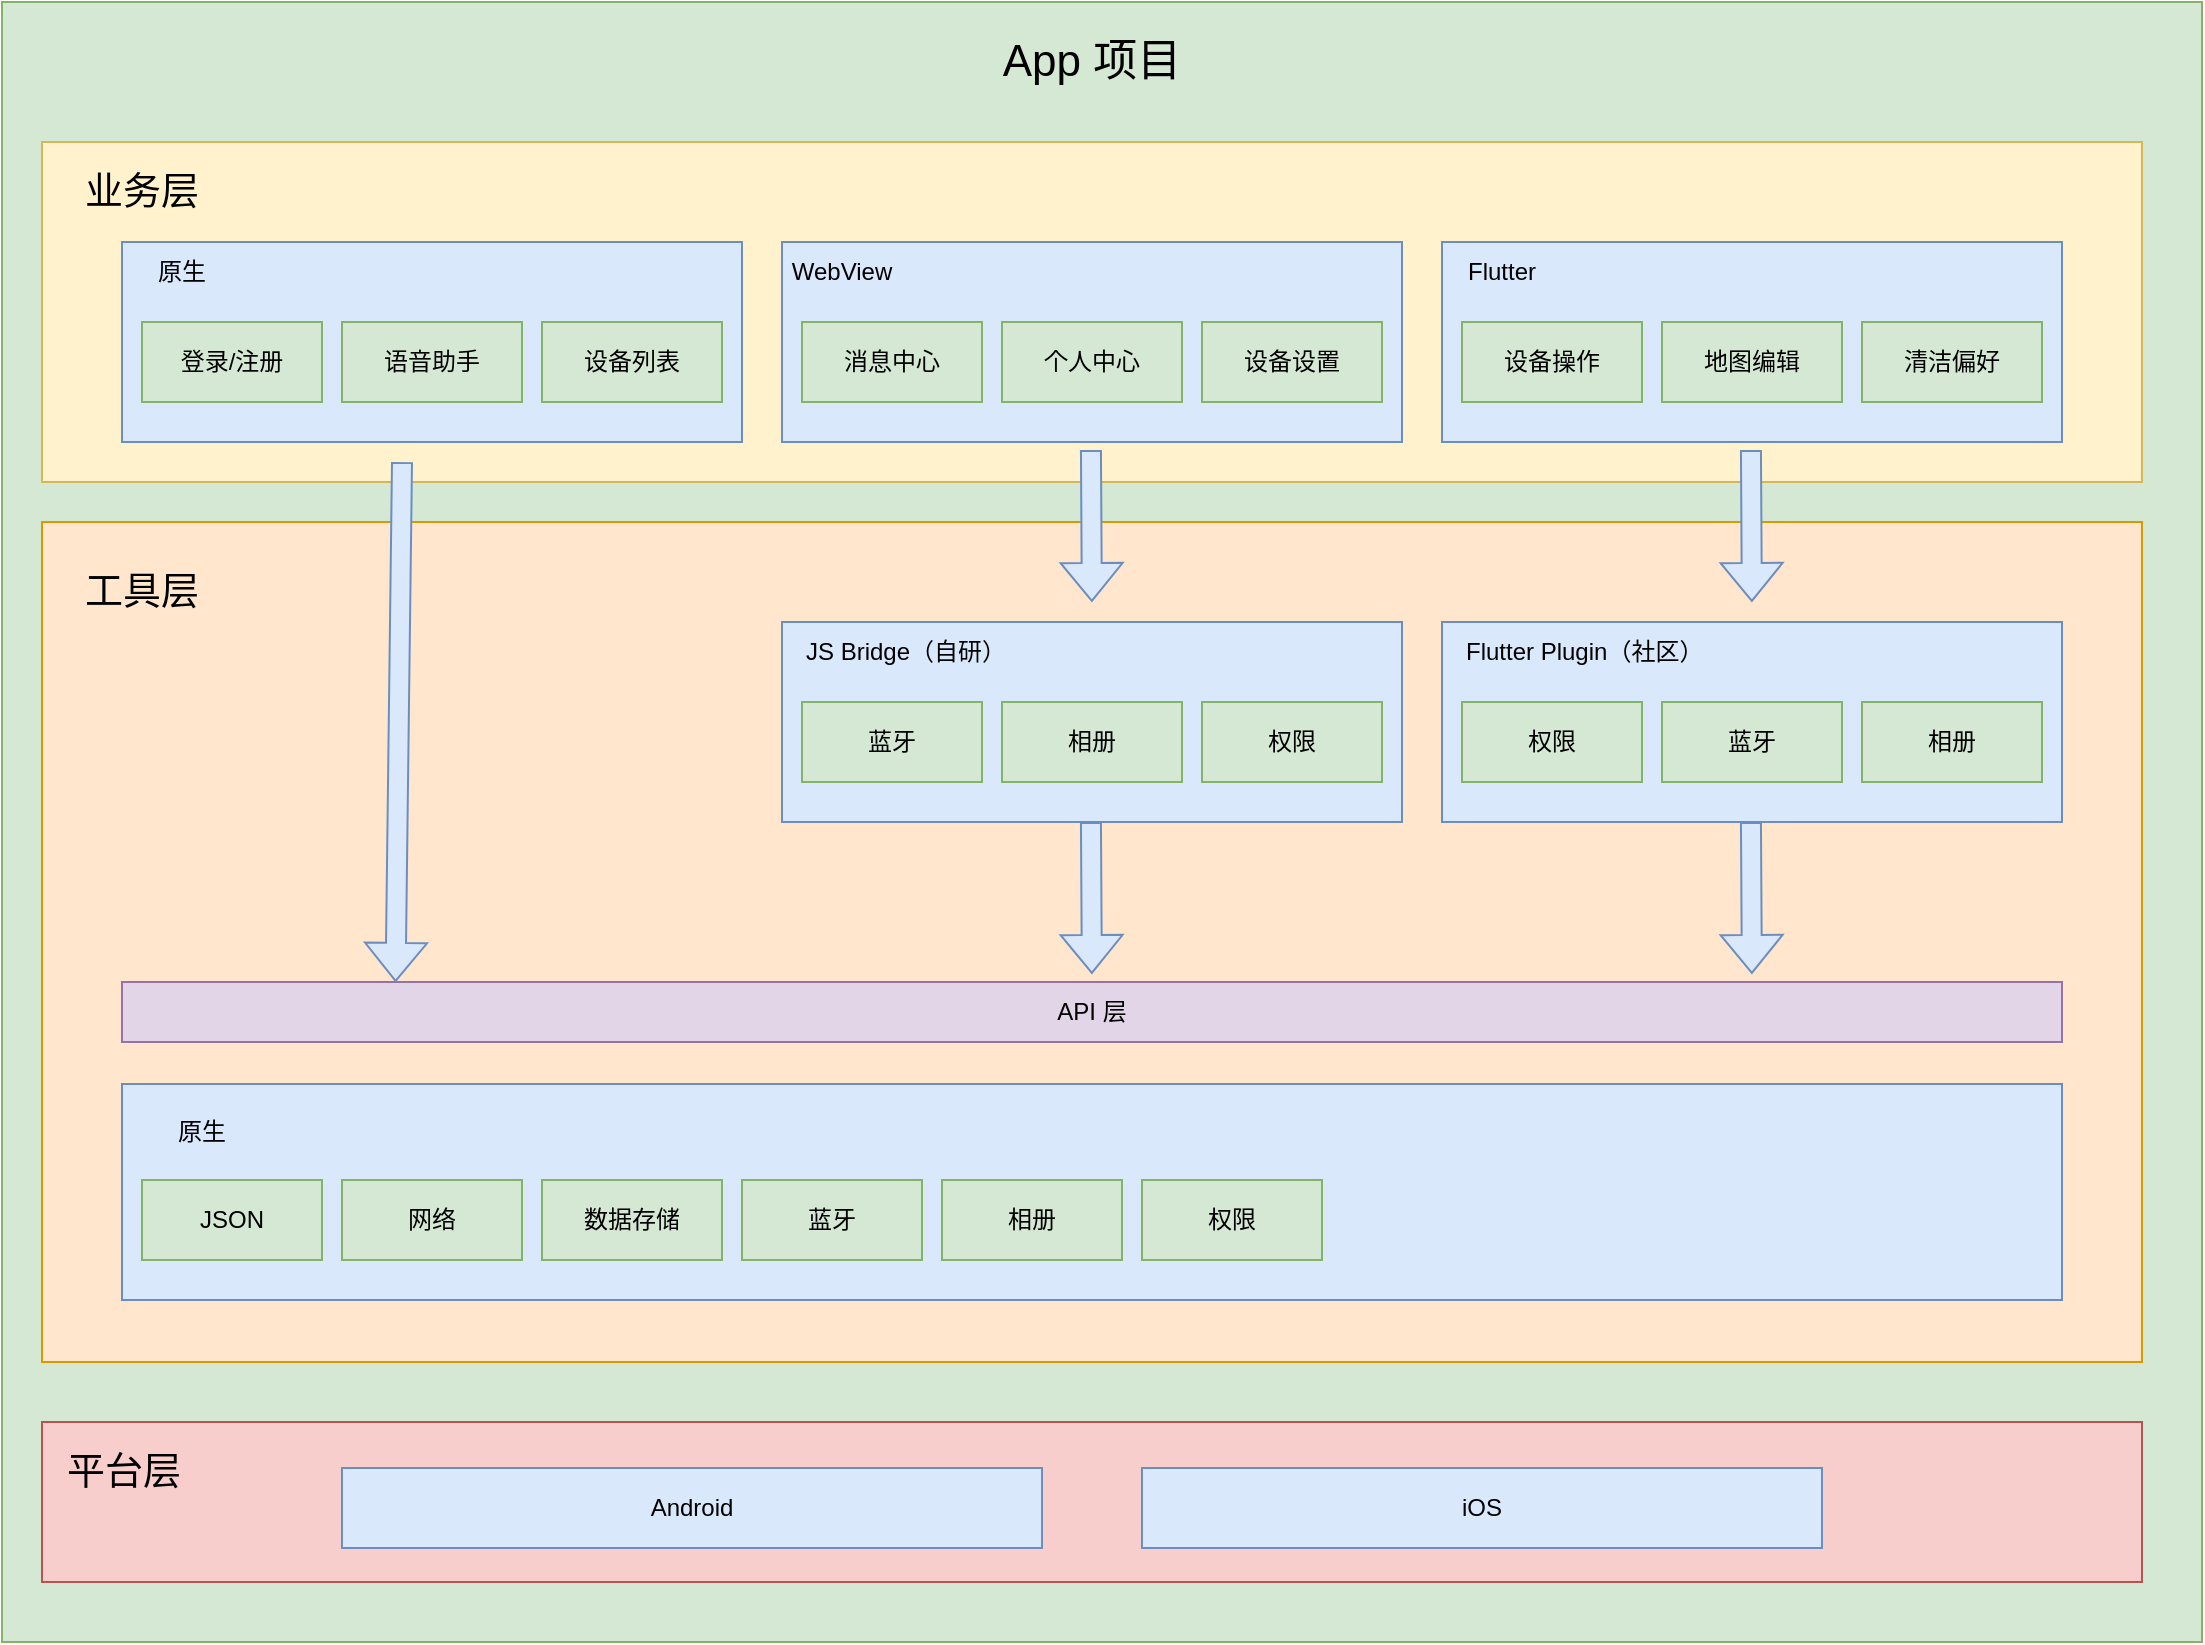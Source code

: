 <mxfile version="24.8.3">
  <diagram name="第 1 页" id="Z8xYini_XuiqTGqCpHx-">
    <mxGraphModel dx="1495" dy="709" grid="1" gridSize="10" guides="1" tooltips="1" connect="1" arrows="1" fold="1" page="1" pageScale="1" pageWidth="827" pageHeight="1169" math="0" shadow="0">
      <root>
        <mxCell id="0" />
        <mxCell id="1" parent="0" />
        <mxCell id="tHcS1nk9AaArtj_LRRRM-107" value="" style="rounded=0;whiteSpace=wrap;html=1;fillColor=#d5e8d4;strokeColor=#82b366;" vertex="1" parent="1">
          <mxGeometry x="60" width="1100" height="820" as="geometry" />
        </mxCell>
        <mxCell id="tHcS1nk9AaArtj_LRRRM-103" value="" style="group" vertex="1" connectable="0" parent="1">
          <mxGeometry x="80" y="70" width="1050" height="610" as="geometry" />
        </mxCell>
        <mxCell id="tHcS1nk9AaArtj_LRRRM-91" value="" style="rounded=0;whiteSpace=wrap;html=1;fillColor=#fff2cc;strokeColor=#d6b656;" vertex="1" parent="tHcS1nk9AaArtj_LRRRM-103">
          <mxGeometry width="1050" height="170" as="geometry" />
        </mxCell>
        <mxCell id="tHcS1nk9AaArtj_LRRRM-67" value="" style="group" vertex="1" connectable="0" parent="tHcS1nk9AaArtj_LRRRM-103">
          <mxGeometry x="40" y="50" width="310" height="100" as="geometry" />
        </mxCell>
        <mxCell id="tHcS1nk9AaArtj_LRRRM-1" value="" style="rounded=0;whiteSpace=wrap;html=1;fillColor=#dae8fc;strokeColor=#6c8ebf;container=0;" vertex="1" parent="tHcS1nk9AaArtj_LRRRM-67">
          <mxGeometry width="310" height="100" as="geometry" />
        </mxCell>
        <mxCell id="tHcS1nk9AaArtj_LRRRM-2" value="原生" style="text;html=1;align=center;verticalAlign=middle;whiteSpace=wrap;rounded=0;" vertex="1" parent="tHcS1nk9AaArtj_LRRRM-67">
          <mxGeometry width="60" height="30" as="geometry" />
        </mxCell>
        <mxCell id="tHcS1nk9AaArtj_LRRRM-3" value="登录/注册" style="rounded=0;whiteSpace=wrap;html=1;fillColor=#d5e8d4;strokeColor=#82b366;" vertex="1" parent="tHcS1nk9AaArtj_LRRRM-67">
          <mxGeometry x="10" y="40" width="90" height="40" as="geometry" />
        </mxCell>
        <mxCell id="tHcS1nk9AaArtj_LRRRM-4" value="语音助手" style="rounded=0;whiteSpace=wrap;html=1;fillColor=#d5e8d4;strokeColor=#82b366;" vertex="1" parent="tHcS1nk9AaArtj_LRRRM-67">
          <mxGeometry x="110" y="40" width="90" height="40" as="geometry" />
        </mxCell>
        <mxCell id="tHcS1nk9AaArtj_LRRRM-5" value="设备列表" style="rounded=0;whiteSpace=wrap;html=1;fillColor=#d5e8d4;strokeColor=#82b366;" vertex="1" parent="tHcS1nk9AaArtj_LRRRM-67">
          <mxGeometry x="210" y="40" width="90" height="40" as="geometry" />
        </mxCell>
        <mxCell id="tHcS1nk9AaArtj_LRRRM-68" value="" style="group" vertex="1" connectable="0" parent="tHcS1nk9AaArtj_LRRRM-103">
          <mxGeometry x="370" y="50" width="310" height="100" as="geometry" />
        </mxCell>
        <mxCell id="tHcS1nk9AaArtj_LRRRM-69" value="" style="rounded=0;whiteSpace=wrap;html=1;fillColor=#dae8fc;strokeColor=#6c8ebf;container=0;" vertex="1" parent="tHcS1nk9AaArtj_LRRRM-68">
          <mxGeometry width="310" height="100" as="geometry" />
        </mxCell>
        <mxCell id="tHcS1nk9AaArtj_LRRRM-70" value="WebView" style="text;html=1;align=center;verticalAlign=middle;whiteSpace=wrap;rounded=0;" vertex="1" parent="tHcS1nk9AaArtj_LRRRM-68">
          <mxGeometry width="60" height="30" as="geometry" />
        </mxCell>
        <mxCell id="tHcS1nk9AaArtj_LRRRM-71" value="消息中心" style="rounded=0;whiteSpace=wrap;html=1;fillColor=#d5e8d4;strokeColor=#82b366;" vertex="1" parent="tHcS1nk9AaArtj_LRRRM-68">
          <mxGeometry x="10" y="40" width="90" height="40" as="geometry" />
        </mxCell>
        <mxCell id="tHcS1nk9AaArtj_LRRRM-72" value="个人中心" style="rounded=0;whiteSpace=wrap;html=1;fillColor=#d5e8d4;strokeColor=#82b366;" vertex="1" parent="tHcS1nk9AaArtj_LRRRM-68">
          <mxGeometry x="110" y="40" width="90" height="40" as="geometry" />
        </mxCell>
        <mxCell id="tHcS1nk9AaArtj_LRRRM-73" value="设备设置" style="rounded=0;whiteSpace=wrap;html=1;fillColor=#d5e8d4;strokeColor=#82b366;" vertex="1" parent="tHcS1nk9AaArtj_LRRRM-68">
          <mxGeometry x="210" y="40" width="90" height="40" as="geometry" />
        </mxCell>
        <mxCell id="tHcS1nk9AaArtj_LRRRM-74" value="" style="group" vertex="1" connectable="0" parent="tHcS1nk9AaArtj_LRRRM-103">
          <mxGeometry x="700" y="50" width="310" height="100" as="geometry" />
        </mxCell>
        <mxCell id="tHcS1nk9AaArtj_LRRRM-75" value="" style="rounded=0;whiteSpace=wrap;html=1;fillColor=#dae8fc;strokeColor=#6c8ebf;container=0;" vertex="1" parent="tHcS1nk9AaArtj_LRRRM-74">
          <mxGeometry width="310" height="100" as="geometry" />
        </mxCell>
        <mxCell id="tHcS1nk9AaArtj_LRRRM-76" value="Flutter" style="text;html=1;align=center;verticalAlign=middle;whiteSpace=wrap;rounded=0;" vertex="1" parent="tHcS1nk9AaArtj_LRRRM-74">
          <mxGeometry width="60" height="30" as="geometry" />
        </mxCell>
        <mxCell id="tHcS1nk9AaArtj_LRRRM-77" value="设备操作" style="rounded=0;whiteSpace=wrap;html=1;fillColor=#d5e8d4;strokeColor=#82b366;" vertex="1" parent="tHcS1nk9AaArtj_LRRRM-74">
          <mxGeometry x="10" y="40" width="90" height="40" as="geometry" />
        </mxCell>
        <mxCell id="tHcS1nk9AaArtj_LRRRM-78" value="地图编辑" style="rounded=0;whiteSpace=wrap;html=1;fillColor=#d5e8d4;strokeColor=#82b366;" vertex="1" parent="tHcS1nk9AaArtj_LRRRM-74">
          <mxGeometry x="110" y="40" width="90" height="40" as="geometry" />
        </mxCell>
        <mxCell id="tHcS1nk9AaArtj_LRRRM-79" value="清洁偏好" style="rounded=0;whiteSpace=wrap;html=1;fillColor=#d5e8d4;strokeColor=#82b366;" vertex="1" parent="tHcS1nk9AaArtj_LRRRM-74">
          <mxGeometry x="210" y="40" width="90" height="40" as="geometry" />
        </mxCell>
        <mxCell id="tHcS1nk9AaArtj_LRRRM-92" value="业务层" style="text;html=1;align=center;verticalAlign=middle;whiteSpace=wrap;rounded=0;fontSize=19;" vertex="1" parent="tHcS1nk9AaArtj_LRRRM-103">
          <mxGeometry x="20" y="10" width="60" height="30" as="geometry" />
        </mxCell>
        <mxCell id="tHcS1nk9AaArtj_LRRRM-89" value="" style="rounded=0;whiteSpace=wrap;html=1;fillColor=#ffe6cc;strokeColor=#d79b00;" vertex="1" parent="tHcS1nk9AaArtj_LRRRM-103">
          <mxGeometry y="190" width="1050" height="420" as="geometry" />
        </mxCell>
        <mxCell id="tHcS1nk9AaArtj_LRRRM-35" value="" style="rounded=0;whiteSpace=wrap;html=1;fillColor=#dae8fc;strokeColor=#6c8ebf;" vertex="1" parent="tHcS1nk9AaArtj_LRRRM-103">
          <mxGeometry x="700" y="240" width="310" height="100" as="geometry" />
        </mxCell>
        <mxCell id="tHcS1nk9AaArtj_LRRRM-39" value="相册" style="rounded=0;whiteSpace=wrap;html=1;fillColor=#d5e8d4;strokeColor=#82b366;" vertex="1" parent="tHcS1nk9AaArtj_LRRRM-103">
          <mxGeometry x="910" y="280" width="90" height="40" as="geometry" />
        </mxCell>
        <mxCell id="tHcS1nk9AaArtj_LRRRM-38" value="蓝牙" style="rounded=0;whiteSpace=wrap;html=1;fillColor=#d5e8d4;strokeColor=#82b366;" vertex="1" parent="tHcS1nk9AaArtj_LRRRM-103">
          <mxGeometry x="810" y="280" width="90" height="40" as="geometry" />
        </mxCell>
        <mxCell id="tHcS1nk9AaArtj_LRRRM-37" value="权限" style="rounded=0;whiteSpace=wrap;html=1;fillColor=#d5e8d4;strokeColor=#82b366;" vertex="1" parent="tHcS1nk9AaArtj_LRRRM-103">
          <mxGeometry x="710" y="280" width="90" height="40" as="geometry" />
        </mxCell>
        <mxCell id="tHcS1nk9AaArtj_LRRRM-36" value="Flutter Plugin（社区）" style="text;html=1;align=left;verticalAlign=middle;whiteSpace=wrap;rounded=0;" vertex="1" parent="tHcS1nk9AaArtj_LRRRM-103">
          <mxGeometry x="710" y="240" width="280" height="30" as="geometry" />
        </mxCell>
        <mxCell id="tHcS1nk9AaArtj_LRRRM-87" value="" style="shape=flexArrow;endArrow=classic;html=1;rounded=0;entryX=0.16;entryY=0.001;entryDx=0;entryDy=0;entryPerimeter=0;fillColor=#dae8fc;strokeColor=#6c8ebf;" edge="1" parent="tHcS1nk9AaArtj_LRRRM-103">
          <mxGeometry width="50" height="50" relative="1" as="geometry">
            <mxPoint x="524.47" y="154" as="sourcePoint" />
            <mxPoint x="524.94" y="230.0" as="targetPoint" />
          </mxGeometry>
        </mxCell>
        <mxCell id="tHcS1nk9AaArtj_LRRRM-88" value="" style="shape=flexArrow;endArrow=classic;html=1;rounded=0;entryX=0.16;entryY=0.001;entryDx=0;entryDy=0;entryPerimeter=0;fillColor=#dae8fc;strokeColor=#6c8ebf;" edge="1" parent="tHcS1nk9AaArtj_LRRRM-103">
          <mxGeometry width="50" height="50" relative="1" as="geometry">
            <mxPoint x="854.47" y="154" as="sourcePoint" />
            <mxPoint x="854.94" y="230.0" as="targetPoint" />
          </mxGeometry>
        </mxCell>
        <mxCell id="tHcS1nk9AaArtj_LRRRM-56" value="" style="rounded=0;whiteSpace=wrap;html=1;fillColor=#dae8fc;strokeColor=#6c8ebf;" vertex="1" parent="tHcS1nk9AaArtj_LRRRM-103">
          <mxGeometry x="370" y="240" width="310" height="100" as="geometry" />
        </mxCell>
        <mxCell id="tHcS1nk9AaArtj_LRRRM-57" value="JS Bridge（自研）" style="text;html=1;align=left;verticalAlign=middle;whiteSpace=wrap;rounded=0;" vertex="1" parent="tHcS1nk9AaArtj_LRRRM-103">
          <mxGeometry x="380" y="240" width="280" height="30" as="geometry" />
        </mxCell>
        <mxCell id="tHcS1nk9AaArtj_LRRRM-58" value="蓝牙" style="rounded=0;whiteSpace=wrap;html=1;fillColor=#d5e8d4;strokeColor=#82b366;" vertex="1" parent="tHcS1nk9AaArtj_LRRRM-103">
          <mxGeometry x="380" y="280" width="90" height="40" as="geometry" />
        </mxCell>
        <mxCell id="tHcS1nk9AaArtj_LRRRM-59" value="相册" style="rounded=0;whiteSpace=wrap;html=1;fillColor=#d5e8d4;strokeColor=#82b366;" vertex="1" parent="tHcS1nk9AaArtj_LRRRM-103">
          <mxGeometry x="480" y="280" width="90" height="40" as="geometry" />
        </mxCell>
        <mxCell id="tHcS1nk9AaArtj_LRRRM-61" value="权限" style="rounded=0;whiteSpace=wrap;html=1;fillColor=#d5e8d4;strokeColor=#82b366;" vertex="1" parent="tHcS1nk9AaArtj_LRRRM-103">
          <mxGeometry x="580" y="280" width="90" height="40" as="geometry" />
        </mxCell>
        <mxCell id="tHcS1nk9AaArtj_LRRRM-96" value="" style="shape=flexArrow;endArrow=classic;html=1;rounded=0;entryX=0.16;entryY=0.001;entryDx=0;entryDy=0;entryPerimeter=0;fillColor=#dae8fc;strokeColor=#6c8ebf;" edge="1" parent="tHcS1nk9AaArtj_LRRRM-103">
          <mxGeometry width="50" height="50" relative="1" as="geometry">
            <mxPoint x="854.47" y="340" as="sourcePoint" />
            <mxPoint x="854.94" y="416.0" as="targetPoint" />
          </mxGeometry>
        </mxCell>
        <mxCell id="tHcS1nk9AaArtj_LRRRM-85" value="" style="shape=flexArrow;endArrow=classic;html=1;rounded=0;entryX=0.16;entryY=0.001;entryDx=0;entryDy=0;entryPerimeter=0;fillColor=#dae8fc;strokeColor=#6c8ebf;" edge="1" parent="tHcS1nk9AaArtj_LRRRM-103">
          <mxGeometry width="50" height="50" relative="1" as="geometry">
            <mxPoint x="524.47" y="340" as="sourcePoint" />
            <mxPoint x="524.94" y="416.0" as="targetPoint" />
          </mxGeometry>
        </mxCell>
        <mxCell id="tHcS1nk9AaArtj_LRRRM-106" value="" style="shape=flexArrow;endArrow=classic;html=1;rounded=0;entryX=0.141;entryY=-0.002;entryDx=0;entryDy=0;entryPerimeter=0;fillColor=#dae8fc;strokeColor=#6c8ebf;" edge="1" parent="tHcS1nk9AaArtj_LRRRM-103" target="tHcS1nk9AaArtj_LRRRM-99">
          <mxGeometry width="50" height="50" relative="1" as="geometry">
            <mxPoint x="180" y="160" as="sourcePoint" />
            <mxPoint x="180.47" y="236.0" as="targetPoint" />
          </mxGeometry>
        </mxCell>
        <mxCell id="tHcS1nk9AaArtj_LRRRM-90" value="工具层" style="text;html=1;align=center;verticalAlign=middle;whiteSpace=wrap;rounded=0;fontSize=19;" vertex="1" parent="tHcS1nk9AaArtj_LRRRM-103">
          <mxGeometry x="20" y="210" width="60" height="30" as="geometry" />
        </mxCell>
        <mxCell id="tHcS1nk9AaArtj_LRRRM-102" value="" style="group;fillColor=#dae8fc;strokeColor=#6c8ebf;" vertex="1" connectable="0" parent="1">
          <mxGeometry x="80" y="710" width="1050" height="80" as="geometry" />
        </mxCell>
        <mxCell id="tHcS1nk9AaArtj_LRRRM-43" value="" style="rounded=0;whiteSpace=wrap;html=1;fillColor=#f8cecc;strokeColor=#b85450;fontSize=18;" vertex="1" parent="tHcS1nk9AaArtj_LRRRM-102">
          <mxGeometry width="1050" height="80" as="geometry" />
        </mxCell>
        <mxCell id="tHcS1nk9AaArtj_LRRRM-93" value="平台层" style="text;html=1;align=center;verticalAlign=middle;whiteSpace=wrap;rounded=0;fontSize=19;" vertex="1" parent="tHcS1nk9AaArtj_LRRRM-102">
          <mxGeometry x="11" y="10" width="60" height="30" as="geometry" />
        </mxCell>
        <mxCell id="tHcS1nk9AaArtj_LRRRM-94" value="Android" style="rounded=0;whiteSpace=wrap;html=1;fillColor=#dae8fc;strokeColor=#6c8ebf;" vertex="1" parent="tHcS1nk9AaArtj_LRRRM-102">
          <mxGeometry x="150" y="23" width="350" height="40" as="geometry" />
        </mxCell>
        <mxCell id="tHcS1nk9AaArtj_LRRRM-95" value="iOS" style="rounded=0;whiteSpace=wrap;html=1;fillColor=#dae8fc;strokeColor=#6c8ebf;" vertex="1" parent="tHcS1nk9AaArtj_LRRRM-102">
          <mxGeometry x="550" y="23" width="340" height="40" as="geometry" />
        </mxCell>
        <mxCell id="tHcS1nk9AaArtj_LRRRM-26" value="" style="rounded=0;whiteSpace=wrap;html=1;fillColor=#dae8fc;strokeColor=#6c8ebf;" vertex="1" parent="1">
          <mxGeometry x="120" y="541" width="970" height="108" as="geometry" />
        </mxCell>
        <mxCell id="tHcS1nk9AaArtj_LRRRM-27" value="原生" style="text;html=1;align=center;verticalAlign=middle;whiteSpace=wrap;rounded=0;" vertex="1" parent="1">
          <mxGeometry x="130" y="550" width="60" height="30" as="geometry" />
        </mxCell>
        <mxCell id="tHcS1nk9AaArtj_LRRRM-28" value="JSON" style="rounded=0;whiteSpace=wrap;html=1;fillColor=#d5e8d4;strokeColor=#82b366;" vertex="1" parent="1">
          <mxGeometry x="130" y="589" width="90" height="40" as="geometry" />
        </mxCell>
        <mxCell id="tHcS1nk9AaArtj_LRRRM-29" value="网络" style="rounded=0;whiteSpace=wrap;html=1;fillColor=#d5e8d4;strokeColor=#82b366;" vertex="1" parent="1">
          <mxGeometry x="230" y="589" width="90" height="40" as="geometry" />
        </mxCell>
        <mxCell id="tHcS1nk9AaArtj_LRRRM-30" value="数据存储" style="rounded=0;whiteSpace=wrap;html=1;fillColor=#d5e8d4;strokeColor=#82b366;" vertex="1" parent="1">
          <mxGeometry x="330" y="589" width="90" height="40" as="geometry" />
        </mxCell>
        <mxCell id="tHcS1nk9AaArtj_LRRRM-31" value="蓝牙" style="rounded=0;whiteSpace=wrap;html=1;fillColor=#d5e8d4;strokeColor=#82b366;" vertex="1" parent="1">
          <mxGeometry x="430" y="589" width="90" height="40" as="geometry" />
        </mxCell>
        <mxCell id="tHcS1nk9AaArtj_LRRRM-32" value="相册" style="rounded=0;whiteSpace=wrap;html=1;fillColor=#d5e8d4;strokeColor=#82b366;" vertex="1" parent="1">
          <mxGeometry x="530" y="589" width="90" height="40" as="geometry" />
        </mxCell>
        <mxCell id="tHcS1nk9AaArtj_LRRRM-33" value="权限" style="rounded=0;whiteSpace=wrap;html=1;fillColor=#d5e8d4;strokeColor=#82b366;" vertex="1" parent="1">
          <mxGeometry x="630" y="589" width="90" height="40" as="geometry" />
        </mxCell>
        <mxCell id="tHcS1nk9AaArtj_LRRRM-99" value="API 层" style="rounded=0;whiteSpace=wrap;html=1;fillColor=#e1d5e7;strokeColor=#9673a6;" vertex="1" parent="1">
          <mxGeometry x="120" y="490" width="970" height="30" as="geometry" />
        </mxCell>
        <mxCell id="tHcS1nk9AaArtj_LRRRM-108" value="App 项目" style="text;html=1;align=center;verticalAlign=middle;whiteSpace=wrap;rounded=0;fontSize=22;" vertex="1" parent="1">
          <mxGeometry x="545" y="10" width="120" height="40" as="geometry" />
        </mxCell>
      </root>
    </mxGraphModel>
  </diagram>
</mxfile>

